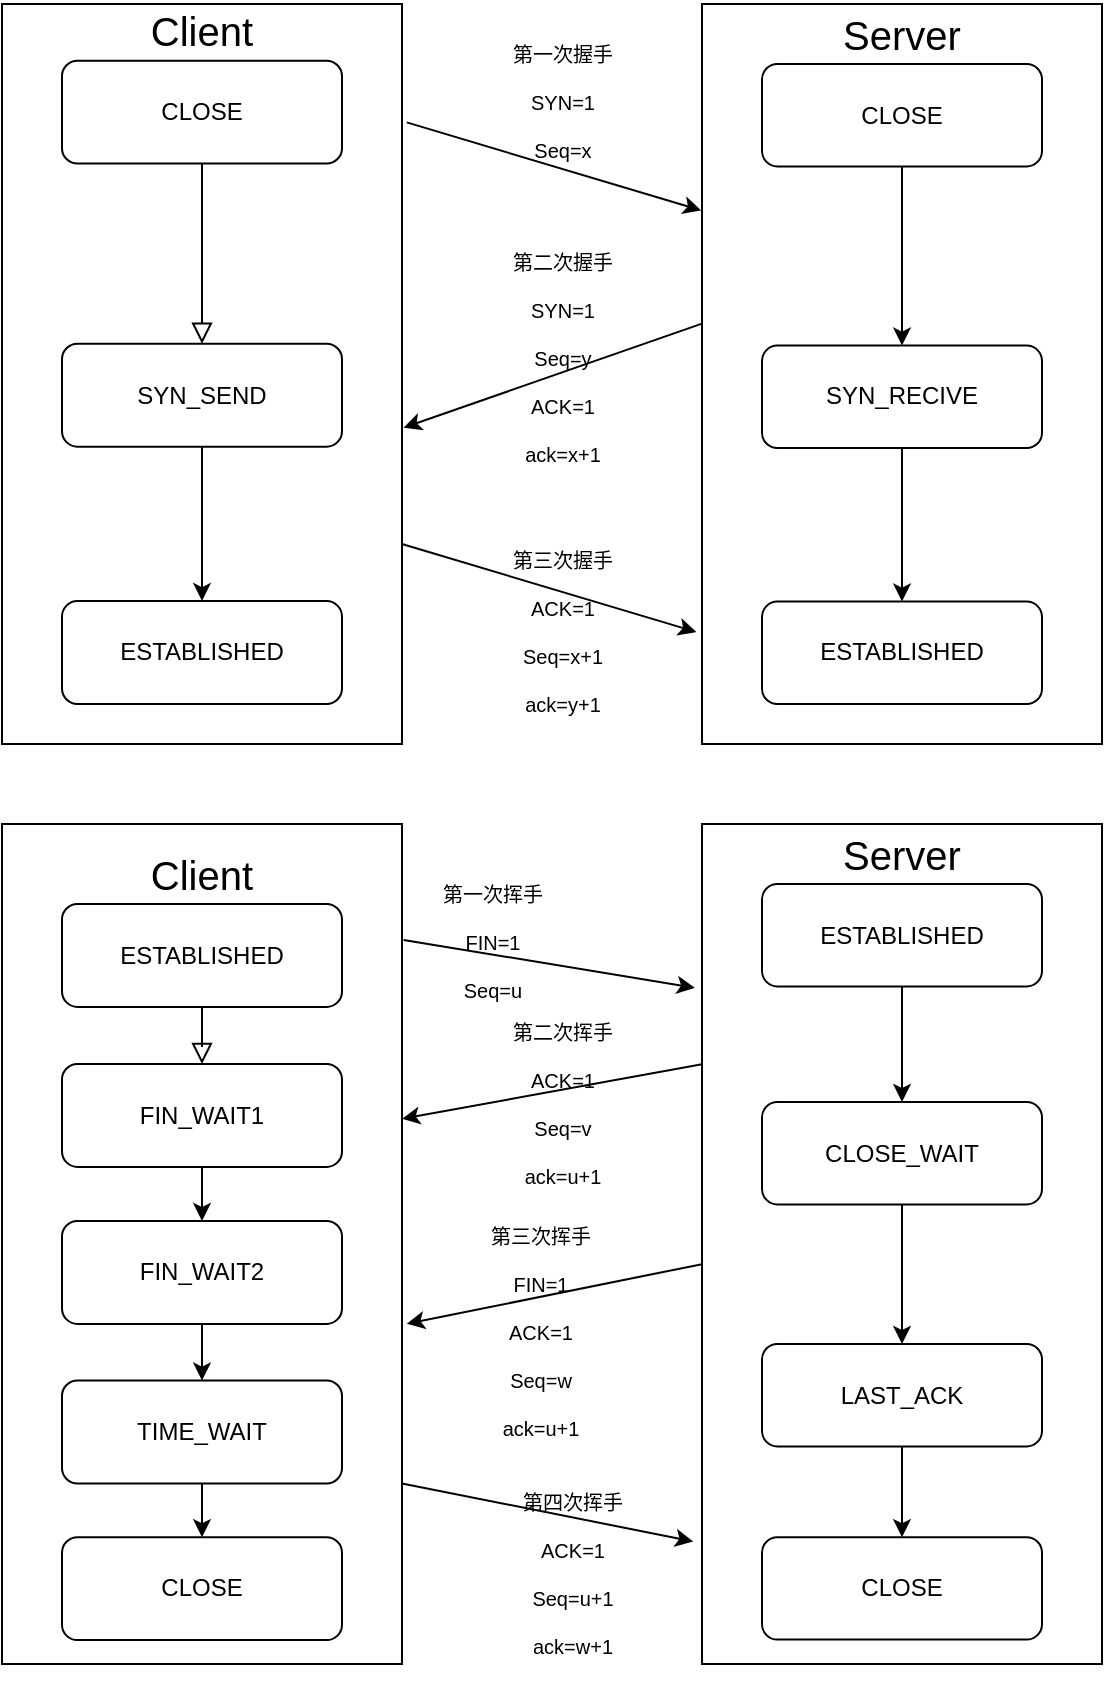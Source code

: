 <mxfile version="19.0.3" type="device"><diagram id="C5RBs43oDa-KdzZeNtuy" name="Page-1"><mxGraphModel dx="1038" dy="659" grid="1" gridSize="10" guides="1" tooltips="1" connect="1" arrows="1" fold="1" page="1" pageScale="1" pageWidth="827" pageHeight="1169" math="0" shadow="0"><root><mxCell id="WIyWlLk6GJQsqaUBKTNV-0"/><mxCell id="WIyWlLk6GJQsqaUBKTNV-1" parent="WIyWlLk6GJQsqaUBKTNV-0"/><mxCell id="kukUtO0Sk25M7Y2kTj-i-8" value="" style="group;fillColor=none;" vertex="1" connectable="0" parent="WIyWlLk6GJQsqaUBKTNV-1"><mxGeometry x="140" y="38.33" width="170" height="341.67" as="geometry"/></mxCell><mxCell id="WIyWlLk6GJQsqaUBKTNV-3" value="CLOSE" style="rounded=1;whiteSpace=wrap;html=1;fontSize=12;glass=0;strokeWidth=1;shadow=0;" parent="kukUtO0Sk25M7Y2kTj-i-8" vertex="1"><mxGeometry width="140" height="51.467" as="geometry"/></mxCell><mxCell id="WIyWlLk6GJQsqaUBKTNV-11" value="SYN_SEND" style="rounded=1;whiteSpace=wrap;html=1;fontSize=12;glass=0;strokeWidth=1;shadow=0;" parent="kukUtO0Sk25M7Y2kTj-i-8" vertex="1"><mxGeometry y="141.535" width="140" height="51.467" as="geometry"/></mxCell><mxCell id="WIyWlLk6GJQsqaUBKTNV-2" value="" style="rounded=0;html=1;jettySize=auto;orthogonalLoop=1;fontSize=11;endArrow=block;endFill=0;endSize=8;strokeWidth=1;shadow=0;labelBackgroundColor=none;edgeStyle=orthogonalEdgeStyle;entryX=0.5;entryY=0;entryDx=0;entryDy=0;" parent="kukUtO0Sk25M7Y2kTj-i-8" source="WIyWlLk6GJQsqaUBKTNV-3" target="WIyWlLk6GJQsqaUBKTNV-11" edge="1"><mxGeometry relative="1" as="geometry"><mxPoint x="70" y="128.668" as="targetPoint"/></mxGeometry></mxCell><mxCell id="kukUtO0Sk25M7Y2kTj-i-1" value="ESTABLISHED" style="rounded=1;whiteSpace=wrap;html=1;fontSize=12;glass=0;strokeWidth=1;shadow=0;" vertex="1" parent="kukUtO0Sk25M7Y2kTj-i-8"><mxGeometry y="270.203" width="140" height="51.467" as="geometry"/></mxCell><mxCell id="kukUtO0Sk25M7Y2kTj-i-2" style="edgeStyle=orthogonalEdgeStyle;rounded=0;orthogonalLoop=1;jettySize=auto;html=1;" edge="1" parent="kukUtO0Sk25M7Y2kTj-i-8" source="WIyWlLk6GJQsqaUBKTNV-11" target="kukUtO0Sk25M7Y2kTj-i-1"><mxGeometry relative="1" as="geometry"/></mxCell><mxCell id="kukUtO0Sk25M7Y2kTj-i-9" value="" style="rounded=0;whiteSpace=wrap;html=1;fillColor=none;" vertex="1" parent="kukUtO0Sk25M7Y2kTj-i-8"><mxGeometry x="-30" y="-28.33" width="200" height="370" as="geometry"/></mxCell><mxCell id="kukUtO0Sk25M7Y2kTj-i-12" value="&lt;font style=&quot;font-size: 20px;&quot;&gt;Client&lt;/font&gt;" style="text;html=1;strokeColor=none;fillColor=none;align=center;verticalAlign=middle;whiteSpace=wrap;rounded=0;" vertex="1" parent="kukUtO0Sk25M7Y2kTj-i-8"><mxGeometry x="40" y="-30" width="60" height="30" as="geometry"/></mxCell><mxCell id="kukUtO0Sk25M7Y2kTj-i-13" value="" style="group" vertex="1" connectable="0" parent="WIyWlLk6GJQsqaUBKTNV-1"><mxGeometry x="490" y="10" width="170" height="370" as="geometry"/></mxCell><mxCell id="kukUtO0Sk25M7Y2kTj-i-7" value="" style="group" vertex="1" connectable="0" parent="kukUtO0Sk25M7Y2kTj-i-13"><mxGeometry y="30" width="170" height="340" as="geometry"/></mxCell><mxCell id="WIyWlLk6GJQsqaUBKTNV-12" value="CLOSE" style="rounded=1;whiteSpace=wrap;html=1;fontSize=12;glass=0;strokeWidth=1;shadow=0;" parent="kukUtO0Sk25M7Y2kTj-i-7" vertex="1"><mxGeometry width="140" height="51.2" as="geometry"/></mxCell><mxCell id="kukUtO0Sk25M7Y2kTj-i-3" value="SYN_RECIVE" style="rounded=1;whiteSpace=wrap;html=1;fontSize=12;glass=0;strokeWidth=1;shadow=0;" vertex="1" parent="kukUtO0Sk25M7Y2kTj-i-7"><mxGeometry y="140.8" width="140" height="51.2" as="geometry"/></mxCell><mxCell id="kukUtO0Sk25M7Y2kTj-i-4" style="edgeStyle=orthogonalEdgeStyle;rounded=0;orthogonalLoop=1;jettySize=auto;html=1;entryX=0.5;entryY=0;entryDx=0;entryDy=0;" edge="1" parent="kukUtO0Sk25M7Y2kTj-i-7" source="WIyWlLk6GJQsqaUBKTNV-12" target="kukUtO0Sk25M7Y2kTj-i-3"><mxGeometry relative="1" as="geometry"/></mxCell><mxCell id="kukUtO0Sk25M7Y2kTj-i-6" value="ESTABLISHED" style="rounded=1;whiteSpace=wrap;html=1;fontSize=12;glass=0;strokeWidth=1;shadow=0;" vertex="1" parent="kukUtO0Sk25M7Y2kTj-i-7"><mxGeometry y="268.8" width="140" height="51.2" as="geometry"/></mxCell><mxCell id="kukUtO0Sk25M7Y2kTj-i-5" style="edgeStyle=orthogonalEdgeStyle;rounded=0;orthogonalLoop=1;jettySize=auto;html=1;entryX=0.5;entryY=0;entryDx=0;entryDy=0;" edge="1" parent="kukUtO0Sk25M7Y2kTj-i-7" source="kukUtO0Sk25M7Y2kTj-i-3" target="kukUtO0Sk25M7Y2kTj-i-6"><mxGeometry relative="1" as="geometry"><mxPoint x="70" y="281.6" as="targetPoint"/></mxGeometry></mxCell><mxCell id="kukUtO0Sk25M7Y2kTj-i-10" value="&lt;span style=&quot;color: rgba(0, 0, 0, 0); font-family: monospace; font-size: 0px; text-align: start;&quot;&gt;%3CmxGraphModel%3E%3Croot%3E%3CmxCell%20id%3D%220%22%2F%3E%3CmxCell%20id%3D%221%22%20parent%3D%220%22%2F%3E%3CmxCell%20id%3D%222%22%20value%3D%22%22%20style%3D%22group%22%20vertex%3D%221%22%20connectable%3D%220%22%20parent%3D%221%22%3E%3CmxGeometry%20x%3D%22490%22%20y%3D%2210%22%20width%3D%22170%22%20height%3D%22370%22%20as%3D%22geometry%22%2F%3E%3C%2FmxCell%3E%3CmxCell%20id%3D%223%22%20value%3D%22%22%20style%3D%22group%22%20vertex%3D%221%22%20connectable%3D%220%22%20parent%3D%222%22%3E%3CmxGeometry%20y%3D%2230%22%20width%3D%22170%22%20height%3D%22340%22%20as%3D%22geometry%22%2F%3E%3C%2FmxCell%3E%3CmxCell%20id%3D%224%22%20value%3D%22CLOSE%22%20style%3D%22rounded%3D1%3BwhiteSpace%3Dwrap%3Bhtml%3D1%3BfontSize%3D12%3Bglass%3D0%3BstrokeWidth%3D1%3Bshadow%3D0%3B%22%20vertex%3D%221%22%20parent%3D%223%22%3E%3CmxGeometry%20width%3D%22140%22%20height%3D%2251.2%22%20as%3D%22geometry%22%2F%3E%3C%2FmxCell%3E%3CmxCell%20id%3D%225%22%20value%3D%22SYN_RECIVE%22%20style%3D%22rounded%3D1%3BwhiteSpace%3Dwrap%3Bhtml%3D1%3BfontSize%3D12%3Bglass%3D0%3BstrokeWidth%3D1%3Bshadow%3D0%3B%22%20vertex%3D%221%22%20parent%3D%223%22%3E%3CmxGeometry%20y%3D%22140.8%22%20width%3D%22140%22%20height%3D%2251.2%22%20as%3D%22geometry%22%2F%3E%3C%2FmxCell%3E%3CmxCell%20id%3D%226%22%20style%3D%22edgeStyle%3DorthogonalEdgeStyle%3Brounded%3D0%3BorthogonalLoop%3D1%3BjettySize%3Dauto%3Bhtml%3D1%3BentryX%3D0.5%3BentryY%3D0%3BentryDx%3D0%3BentryDy%3D0%3B%22%20edge%3D%221%22%20parent%3D%223%22%20source%3D%224%22%20target%3D%225%22%3E%3CmxGeometry%20relative%3D%221%22%20as%3D%22geometry%22%2F%3E%3C%2FmxCell%3E%3CmxCell%20id%3D%227%22%20value%3D%22ESTABLISHED%22%20style%3D%22rounded%3D1%3BwhiteSpace%3Dwrap%3Bhtml%3D1%3BfontSize%3D12%3Bglass%3D0%3BstrokeWidth%3D1%3Bshadow%3D0%3B%22%20vertex%3D%221%22%20parent%3D%223%22%3E%3CmxGeometry%20y%3D%22268.8%22%20width%3D%22140%22%20height%3D%2251.2%22%20as%3D%22geometry%22%2F%3E%3C%2FmxCell%3E%3CmxCell%20id%3D%228%22%20style%3D%22edgeStyle%3DorthogonalEdgeStyle%3Brounded%3D0%3BorthogonalLoop%3D1%3BjettySize%3Dauto%3Bhtml%3D1%3BentryX%3D0.5%3BentryY%3D0%3BentryDx%3D0%3BentryDy%3D0%3B%22%20edge%3D%221%22%20parent%3D%223%22%20source%3D%225%22%20target%3D%227%22%3E%3CmxGeometry%20relative%3D%221%22%20as%3D%22geometry%22%3E%3CmxPoint%20x%3D%2270%22%20y%3D%22281.6%22%20as%3D%22targetPoint%22%2F%3E%3C%2FmxGeometry%3E%3C%2FmxCell%3E%3CmxCell%20id%3D%229%22%20value%3D%22%22%20style%3D%22rounded%3D0%3BwhiteSpace%3Dwrap%3Bhtml%3D1%3BfillColor%3Dnone%3B%22%20vertex%3D%221%22%20parent%3D%223%22%3E%3CmxGeometry%20x%3D%22-30%22%20y%3D%22-30%22%20width%3D%22200%22%20height%3D%22370%22%20as%3D%22geometry%22%2F%3E%3C%2FmxCell%3E%3CmxCell%20id%3D%2210%22%20value%3D%22%26lt%3Bfont%20style%3D%26quot%3Bfont-size%3A%2020px%3B%26quot%3B%26gt%3BServer%26lt%3B%2Ffont%26gt%3B%22%20style%3D%22text%3Bhtml%3D1%3BstrokeColor%3Dnone%3BfillColor%3Dnone%3Balign%3Dcenter%3BverticalAlign%3Dmiddle%3BwhiteSpace%3Dwrap%3Brounded%3D0%3B%22%20vertex%3D%221%22%20parent%3D%222%22%3E%3CmxGeometry%20x%3D%2240%22%20width%3D%2260%22%20height%3D%2230%22%20as%3D%22geometry%22%2F%3E%3C%2FmxCell%3E%3C%2Froot%3E%3C%2FmxGraphModel%3E&lt;/span&gt;&lt;span style=&quot;color: rgba(0, 0, 0, 0); font-family: monospace; font-size: 0px; text-align: start;&quot;&gt;%3CmxGraphModel%3E%3Croot%3E%3CmxCell%20id%3D%220%22%2F%3E%3CmxCell%20id%3D%221%22%20parent%3D%220%22%2F%3E%3CmxCell%20id%3D%222%22%20value%3D%22%22%20style%3D%22group%22%20vertex%3D%221%22%20connectable%3D%220%22%20parent%3D%221%22%3E%3CmxGeometry%20x%3D%22490%22%20y%3D%2210%22%20width%3D%22170%22%20height%3D%22370%22%20as%3D%22geometry%22%2F%3E%3C%2FmxCell%3E%3CmxCell%20id%3D%223%22%20value%3D%22%22%20style%3D%22group%22%20vertex%3D%221%22%20connectable%3D%220%22%20parent%3D%222%22%3E%3CmxGeometry%20y%3D%2230%22%20width%3D%22170%22%20height%3D%22340%22%20as%3D%22geometry%22%2F%3E%3C%2FmxCell%3E%3CmxCell%20id%3D%224%22%20value%3D%22CLOSE%22%20style%3D%22rounded%3D1%3BwhiteSpace%3Dwrap%3Bhtml%3D1%3BfontSize%3D12%3Bglass%3D0%3BstrokeWidth%3D1%3Bshadow%3D0%3B%22%20vertex%3D%221%22%20parent%3D%223%22%3E%3CmxGeometry%20width%3D%22140%22%20height%3D%2251.2%22%20as%3D%22geometry%22%2F%3E%3C%2FmxCell%3E%3CmxCell%20id%3D%225%22%20value%3D%22SYN_RECIVE%22%20style%3D%22rounded%3D1%3BwhiteSpace%3Dwrap%3Bhtml%3D1%3BfontSize%3D12%3Bglass%3D0%3BstrokeWidth%3D1%3Bshadow%3D0%3B%22%20vertex%3D%221%22%20parent%3D%223%22%3E%3CmxGeometry%20y%3D%22140.8%22%20width%3D%22140%22%20height%3D%2251.2%22%20as%3D%22geometry%22%2F%3E%3C%2FmxCell%3E%3CmxCell%20id%3D%226%22%20style%3D%22edgeStyle%3DorthogonalEdgeStyle%3Brounded%3D0%3BorthogonalLoop%3D1%3BjettySize%3Dauto%3Bhtml%3D1%3BentryX%3D0.5%3BentryY%3D0%3BentryDx%3D0%3BentryDy%3D0%3B%22%20edge%3D%221%22%20parent%3D%223%22%20source%3D%224%22%20target%3D%225%22%3E%3CmxGeometry%20relative%3D%221%22%20as%3D%22geometry%22%2F%3E%3C%2FmxCell%3E%3CmxCell%20id%3D%227%22%20value%3D%22ESTABLISHED%22%20style%3D%22rounded%3D1%3BwhiteSpace%3Dwrap%3Bhtml%3D1%3BfontSize%3D12%3Bglass%3D0%3BstrokeWidth%3D1%3Bshadow%3D0%3B%22%20vertex%3D%221%22%20parent%3D%223%22%3E%3CmxGeometry%20y%3D%22268.8%22%20width%3D%22140%22%20height%3D%2251.2%22%20as%3D%22geometry%22%2F%3E%3C%2FmxCell%3E%3CmxCell%20id%3D%228%22%20style%3D%22edgeStyle%3DorthogonalEdgeStyle%3Brounded%3D0%3BorthogonalLoop%3D1%3BjettySize%3Dauto%3Bhtml%3D1%3BentryX%3D0.5%3BentryY%3D0%3BentryDx%3D0%3BentryDy%3D0%3B%22%20edge%3D%221%22%20parent%3D%223%22%20source%3D%225%22%20target%3D%227%22%3E%3CmxGeometry%20relative%3D%221%22%20as%3D%22geometry%22%3E%3CmxPoint%20x%3D%2270%22%20y%3D%22281.6%22%20as%3D%22targetPoint%22%2F%3E%3C%2FmxGeometry%3E%3C%2FmxCell%3E%3CmxCell%20id%3D%229%22%20value%3D%22%22%20style%3D%22rounded%3D0%3BwhiteSpace%3Dwrap%3Bhtml%3D1%3BfillColor%3Dnone%3B%22%20vertex%3D%221%22%20parent%3D%223%22%3E%3CmxGeometry%20x%3D%22-30%22%20y%3D%22-30%22%20width%3D%22200%22%20height%3D%22370%22%20as%3D%22geometry%22%2F%3E%3C%2FmxCell%3E%3CmxCell%20id%3D%2210%22%20value%3D%22%26lt%3Bfont%20style%3D%26quot%3Bfont-size%3A%2020px%3B%26quot%3B%26gt%3BServer%26lt%3B%2Ffont%26gt%3B%22%20style%3D%22text%3Bhtml%3D1%3BstrokeColor%3Dnone%3BfillColor%3Dnone%3Balign%3Dcenter%3BverticalAlign%3Dmiddle%3BwhiteSpace%3Dwrap%3Brounded%3D0%3B%22%20vertex%3D%221%22%20parent%3D%222%22%3E%3CmxGeometry%20x%3D%2240%22%20width%3D%2260%22%20height%3D%2230%22%20as%3D%22geometry%22%2F%3E%3C%2FmxCell%3E%3C%2Froot%3E%3C%2FmxGraphModel%3E&lt;/span&gt;" style="rounded=0;whiteSpace=wrap;html=1;fillColor=none;" vertex="1" parent="kukUtO0Sk25M7Y2kTj-i-7"><mxGeometry x="-30" y="-30" width="200" height="370" as="geometry"/></mxCell><mxCell id="kukUtO0Sk25M7Y2kTj-i-11" value="&lt;font style=&quot;font-size: 20px;&quot;&gt;Server&lt;/font&gt;" style="text;html=1;strokeColor=none;fillColor=none;align=center;verticalAlign=middle;whiteSpace=wrap;rounded=0;" vertex="1" parent="kukUtO0Sk25M7Y2kTj-i-13"><mxGeometry x="40" width="60" height="30" as="geometry"/></mxCell><mxCell id="kukUtO0Sk25M7Y2kTj-i-14" value="" style="endArrow=classic;html=1;rounded=0;fontSize=20;exitX=1.012;exitY=0.16;exitDx=0;exitDy=0;exitPerimeter=0;entryX=-0.002;entryY=0.279;entryDx=0;entryDy=0;entryPerimeter=0;" edge="1" parent="WIyWlLk6GJQsqaUBKTNV-1" source="kukUtO0Sk25M7Y2kTj-i-9" target="kukUtO0Sk25M7Y2kTj-i-10"><mxGeometry width="50" height="50" relative="1" as="geometry"><mxPoint x="340" y="88.33" as="sourcePoint"/><mxPoint x="390" y="38.33" as="targetPoint"/></mxGeometry></mxCell><mxCell id="kukUtO0Sk25M7Y2kTj-i-15" value="" style="endArrow=classic;html=1;rounded=0;fontSize=20;exitX=0;exitY=0.432;exitDx=0;exitDy=0;exitPerimeter=0;entryX=1.004;entryY=0.605;entryDx=0;entryDy=0;entryPerimeter=0;" edge="1" parent="WIyWlLk6GJQsqaUBKTNV-1" source="kukUtO0Sk25M7Y2kTj-i-10"><mxGeometry width="50" height="50" relative="1" as="geometry"><mxPoint x="460.4" y="160.43" as="sourcePoint"/><mxPoint x="310.8" y="221.85" as="targetPoint"/></mxGeometry></mxCell><mxCell id="kukUtO0Sk25M7Y2kTj-i-16" value="" style="endArrow=classic;html=1;rounded=0;fontSize=20;exitX=1.012;exitY=0.16;exitDx=0;exitDy=0;exitPerimeter=0;entryX=-0.002;entryY=0.279;entryDx=0;entryDy=0;entryPerimeter=0;" edge="1" parent="WIyWlLk6GJQsqaUBKTNV-1"><mxGeometry width="50" height="50" relative="1" as="geometry"><mxPoint x="310.0" y="280.0" as="sourcePoint"/><mxPoint x="457.2" y="324.03" as="targetPoint"/></mxGeometry></mxCell><mxCell id="kukUtO0Sk25M7Y2kTj-i-17" value="&lt;font style=&quot;font-size: 10px;&quot;&gt;第一次握手&lt;br&gt;SYN=1&lt;br&gt;Seq=x&lt;br&gt;&lt;/font&gt;" style="text;html=1;align=center;verticalAlign=middle;resizable=0;points=[];autosize=1;strokeColor=none;fillColor=none;fontSize=20;" vertex="1" parent="WIyWlLk6GJQsqaUBKTNV-1"><mxGeometry x="355" y="10" width="70" height="90" as="geometry"/></mxCell><mxCell id="kukUtO0Sk25M7Y2kTj-i-18" value="&lt;font style=&quot;font-size: 10px;&quot;&gt;第二次握手&lt;br&gt;SYN=1&lt;br&gt;Seq=y&lt;br&gt;ACK=1&lt;br&gt;ack=x+1&lt;br&gt;&lt;br&gt;&lt;/font&gt;" style="text;html=1;align=center;verticalAlign=middle;resizable=0;points=[];autosize=1;strokeColor=none;fillColor=none;fontSize=20;" vertex="1" parent="WIyWlLk6GJQsqaUBKTNV-1"><mxGeometry x="355" y="110.0" width="70" height="170" as="geometry"/></mxCell><mxCell id="kukUtO0Sk25M7Y2kTj-i-19" value="&lt;font style=&quot;font-size: 10px;&quot;&gt;第三次握手&lt;br&gt;ACK=1&lt;br&gt;Seq=x+1&lt;br&gt;ack=y+1&lt;br&gt;&lt;/font&gt;" style="text;html=1;align=center;verticalAlign=middle;resizable=0;points=[];autosize=1;strokeColor=none;fillColor=none;fontSize=20;" vertex="1" parent="WIyWlLk6GJQsqaUBKTNV-1"><mxGeometry x="355" y="260" width="70" height="120" as="geometry"/></mxCell><mxCell id="kukUtO0Sk25M7Y2kTj-i-55" value="CLOSE" style="rounded=1;whiteSpace=wrap;html=1;fontSize=12;glass=0;strokeWidth=1;shadow=0;" vertex="1" parent="WIyWlLk6GJQsqaUBKTNV-1"><mxGeometry x="490" y="776.6" width="140" height="51.2" as="geometry"/></mxCell><mxCell id="kukUtO0Sk25M7Y2kTj-i-56" style="edgeStyle=orthogonalEdgeStyle;rounded=0;orthogonalLoop=1;jettySize=auto;html=1;entryX=0.5;entryY=0;entryDx=0;entryDy=0;fontSize=10;" edge="1" parent="WIyWlLk6GJQsqaUBKTNV-1" source="kukUtO0Sk25M7Y2kTj-i-35" target="kukUtO0Sk25M7Y2kTj-i-55"><mxGeometry relative="1" as="geometry"/></mxCell><mxCell id="kukUtO0Sk25M7Y2kTj-i-60" value="" style="edgeStyle=orthogonalEdgeStyle;rounded=0;orthogonalLoop=1;jettySize=auto;html=1;fontSize=10;" edge="1" parent="WIyWlLk6GJQsqaUBKTNV-1" source="kukUtO0Sk25M7Y2kTj-i-57" target="kukUtO0Sk25M7Y2kTj-i-59"><mxGeometry relative="1" as="geometry"/></mxCell><mxCell id="kukUtO0Sk25M7Y2kTj-i-57" value="TIME_WAIT" style="rounded=1;whiteSpace=wrap;html=1;fontSize=12;glass=0;strokeWidth=1;shadow=0;" vertex="1" parent="WIyWlLk6GJQsqaUBKTNV-1"><mxGeometry x="140" y="698.27" width="140" height="51.467" as="geometry"/></mxCell><mxCell id="kukUtO0Sk25M7Y2kTj-i-58" value="" style="edgeStyle=orthogonalEdgeStyle;rounded=0;orthogonalLoop=1;jettySize=auto;html=1;fontSize=10;" edge="1" parent="WIyWlLk6GJQsqaUBKTNV-1" source="kukUtO0Sk25M7Y2kTj-i-26" target="kukUtO0Sk25M7Y2kTj-i-57"><mxGeometry relative="1" as="geometry"/></mxCell><mxCell id="kukUtO0Sk25M7Y2kTj-i-59" value="CLOSE" style="rounded=1;whiteSpace=wrap;html=1;fontSize=12;glass=0;strokeWidth=1;shadow=0;" vertex="1" parent="WIyWlLk6GJQsqaUBKTNV-1"><mxGeometry x="140" y="776.597" width="140" height="51.467" as="geometry"/></mxCell><mxCell id="kukUtO0Sk25M7Y2kTj-i-23" value="ESTABLISHED" style="rounded=1;whiteSpace=wrap;html=1;fontSize=12;glass=0;strokeWidth=1;shadow=0;" vertex="1" parent="WIyWlLk6GJQsqaUBKTNV-1"><mxGeometry x="140" y="460" width="140" height="51.467" as="geometry"/></mxCell><mxCell id="kukUtO0Sk25M7Y2kTj-i-24" value="FIN_WAIT1" style="rounded=1;whiteSpace=wrap;html=1;fontSize=12;glass=0;strokeWidth=1;shadow=0;" vertex="1" parent="WIyWlLk6GJQsqaUBKTNV-1"><mxGeometry x="140" y="540.005" width="140" height="51.467" as="geometry"/></mxCell><mxCell id="kukUtO0Sk25M7Y2kTj-i-25" value="" style="rounded=0;html=1;jettySize=auto;orthogonalLoop=1;fontSize=11;endArrow=block;endFill=0;endSize=8;strokeWidth=1;shadow=0;labelBackgroundColor=none;edgeStyle=orthogonalEdgeStyle;entryX=0.5;entryY=0;entryDx=0;entryDy=0;" edge="1" parent="WIyWlLk6GJQsqaUBKTNV-1" source="kukUtO0Sk25M7Y2kTj-i-23" target="kukUtO0Sk25M7Y2kTj-i-24"><mxGeometry relative="1" as="geometry"><mxPoint x="210" y="588.668" as="targetPoint"/></mxGeometry></mxCell><mxCell id="kukUtO0Sk25M7Y2kTj-i-26" value="FIN_WAIT2" style="rounded=1;whiteSpace=wrap;html=1;fontSize=12;glass=0;strokeWidth=1;shadow=0;" vertex="1" parent="WIyWlLk6GJQsqaUBKTNV-1"><mxGeometry x="140" y="618.473" width="140" height="51.467" as="geometry"/></mxCell><mxCell id="kukUtO0Sk25M7Y2kTj-i-27" style="edgeStyle=orthogonalEdgeStyle;rounded=0;orthogonalLoop=1;jettySize=auto;html=1;" edge="1" parent="WIyWlLk6GJQsqaUBKTNV-1" source="kukUtO0Sk25M7Y2kTj-i-24" target="kukUtO0Sk25M7Y2kTj-i-26"><mxGeometry relative="1" as="geometry"/></mxCell><mxCell id="kukUtO0Sk25M7Y2kTj-i-29" value="&lt;font style=&quot;font-size: 20px;&quot;&gt;Client&lt;/font&gt;" style="text;html=1;strokeColor=none;fillColor=none;align=center;verticalAlign=middle;whiteSpace=wrap;rounded=0;" vertex="1" parent="WIyWlLk6GJQsqaUBKTNV-1"><mxGeometry x="180" y="430" width="60" height="30" as="geometry"/></mxCell><mxCell id="kukUtO0Sk25M7Y2kTj-i-38" value="&lt;font style=&quot;font-size: 20px;&quot;&gt;Server&lt;/font&gt;" style="text;html=1;strokeColor=none;fillColor=none;align=center;verticalAlign=middle;whiteSpace=wrap;rounded=0;" vertex="1" parent="WIyWlLk6GJQsqaUBKTNV-1"><mxGeometry x="530" y="420" width="60" height="30" as="geometry"/></mxCell><mxCell id="kukUtO0Sk25M7Y2kTj-i-32" value="ESTABLISHED" style="rounded=1;whiteSpace=wrap;html=1;fontSize=12;glass=0;strokeWidth=1;shadow=0;" vertex="1" parent="WIyWlLk6GJQsqaUBKTNV-1"><mxGeometry x="490" y="450" width="140" height="51.2" as="geometry"/></mxCell><mxCell id="kukUtO0Sk25M7Y2kTj-i-33" value="CLOSE_WAIT" style="rounded=1;whiteSpace=wrap;html=1;fontSize=12;glass=0;strokeWidth=1;shadow=0;" vertex="1" parent="WIyWlLk6GJQsqaUBKTNV-1"><mxGeometry x="490" y="559" width="140" height="51.2" as="geometry"/></mxCell><mxCell id="kukUtO0Sk25M7Y2kTj-i-34" style="edgeStyle=orthogonalEdgeStyle;rounded=0;orthogonalLoop=1;jettySize=auto;html=1;entryX=0.5;entryY=0;entryDx=0;entryDy=0;" edge="1" parent="WIyWlLk6GJQsqaUBKTNV-1" source="kukUtO0Sk25M7Y2kTj-i-32" target="kukUtO0Sk25M7Y2kTj-i-33"><mxGeometry relative="1" as="geometry"/></mxCell><mxCell id="kukUtO0Sk25M7Y2kTj-i-35" value="LAST_ACK" style="rounded=1;whiteSpace=wrap;html=1;fontSize=12;glass=0;strokeWidth=1;shadow=0;" vertex="1" parent="WIyWlLk6GJQsqaUBKTNV-1"><mxGeometry x="490" y="680" width="140" height="51.2" as="geometry"/></mxCell><mxCell id="kukUtO0Sk25M7Y2kTj-i-36" style="edgeStyle=orthogonalEdgeStyle;rounded=0;orthogonalLoop=1;jettySize=auto;html=1;entryX=0.5;entryY=0;entryDx=0;entryDy=0;" edge="1" parent="WIyWlLk6GJQsqaUBKTNV-1" source="kukUtO0Sk25M7Y2kTj-i-33" target="kukUtO0Sk25M7Y2kTj-i-35"><mxGeometry relative="1" as="geometry"><mxPoint x="560" y="731.6" as="targetPoint"/></mxGeometry></mxCell><mxCell id="kukUtO0Sk25M7Y2kTj-i-70" value="&lt;span style=&quot;color: rgba(0, 0, 0, 0); font-family: monospace; font-size: 0px; text-align: start;&quot;&gt;%3CmxGraphModel%3E%3Croot%3E%3CmxCell%20id%3D%220%22%2F%3E%3CmxCell%20id%3D%221%22%20parent%3D%220%22%2F%3E%3CmxCell%20id%3D%222%22%20value%3D%22%22%20style%3D%22group%22%20vertex%3D%221%22%20connectable%3D%220%22%20parent%3D%221%22%3E%3CmxGeometry%20x%3D%22490%22%20y%3D%2210%22%20width%3D%22170%22%20height%3D%22370%22%20as%3D%22geometry%22%2F%3E%3C%2FmxCell%3E%3CmxCell%20id%3D%223%22%20value%3D%22%22%20style%3D%22group%22%20vertex%3D%221%22%20connectable%3D%220%22%20parent%3D%222%22%3E%3CmxGeometry%20y%3D%2230%22%20width%3D%22170%22%20height%3D%22340%22%20as%3D%22geometry%22%2F%3E%3C%2FmxCell%3E%3CmxCell%20id%3D%224%22%20value%3D%22CLOSE%22%20style%3D%22rounded%3D1%3BwhiteSpace%3Dwrap%3Bhtml%3D1%3BfontSize%3D12%3Bglass%3D0%3BstrokeWidth%3D1%3Bshadow%3D0%3B%22%20vertex%3D%221%22%20parent%3D%223%22%3E%3CmxGeometry%20width%3D%22140%22%20height%3D%2251.2%22%20as%3D%22geometry%22%2F%3E%3C%2FmxCell%3E%3CmxCell%20id%3D%225%22%20value%3D%22SYN_RECIVE%22%20style%3D%22rounded%3D1%3BwhiteSpace%3Dwrap%3Bhtml%3D1%3BfontSize%3D12%3Bglass%3D0%3BstrokeWidth%3D1%3Bshadow%3D0%3B%22%20vertex%3D%221%22%20parent%3D%223%22%3E%3CmxGeometry%20y%3D%22140.8%22%20width%3D%22140%22%20height%3D%2251.2%22%20as%3D%22geometry%22%2F%3E%3C%2FmxCell%3E%3CmxCell%20id%3D%226%22%20style%3D%22edgeStyle%3DorthogonalEdgeStyle%3Brounded%3D0%3BorthogonalLoop%3D1%3BjettySize%3Dauto%3Bhtml%3D1%3BentryX%3D0.5%3BentryY%3D0%3BentryDx%3D0%3BentryDy%3D0%3B%22%20edge%3D%221%22%20parent%3D%223%22%20source%3D%224%22%20target%3D%225%22%3E%3CmxGeometry%20relative%3D%221%22%20as%3D%22geometry%22%2F%3E%3C%2FmxCell%3E%3CmxCell%20id%3D%227%22%20value%3D%22ESTABLISHED%22%20style%3D%22rounded%3D1%3BwhiteSpace%3Dwrap%3Bhtml%3D1%3BfontSize%3D12%3Bglass%3D0%3BstrokeWidth%3D1%3Bshadow%3D0%3B%22%20vertex%3D%221%22%20parent%3D%223%22%3E%3CmxGeometry%20y%3D%22268.8%22%20width%3D%22140%22%20height%3D%2251.2%22%20as%3D%22geometry%22%2F%3E%3C%2FmxCell%3E%3CmxCell%20id%3D%228%22%20style%3D%22edgeStyle%3DorthogonalEdgeStyle%3Brounded%3D0%3BorthogonalLoop%3D1%3BjettySize%3Dauto%3Bhtml%3D1%3BentryX%3D0.5%3BentryY%3D0%3BentryDx%3D0%3BentryDy%3D0%3B%22%20edge%3D%221%22%20parent%3D%223%22%20source%3D%225%22%20target%3D%227%22%3E%3CmxGeometry%20relative%3D%221%22%20as%3D%22geometry%22%3E%3CmxPoint%20x%3D%2270%22%20y%3D%22281.6%22%20as%3D%22targetPoint%22%2F%3E%3C%2FmxGeometry%3E%3C%2FmxCell%3E%3CmxCell%20id%3D%229%22%20value%3D%22%22%20style%3D%22rounded%3D0%3BwhiteSpace%3Dwrap%3Bhtml%3D1%3BfillColor%3Dnone%3B%22%20vertex%3D%221%22%20parent%3D%223%22%3E%3CmxGeometry%20x%3D%22-30%22%20y%3D%22-30%22%20width%3D%22200%22%20height%3D%22370%22%20as%3D%22geometry%22%2F%3E%3C%2FmxCell%3E%3CmxCell%20id%3D%2210%22%20value%3D%22%26lt%3Bfont%20style%3D%26quot%3Bfont-size%3A%2020px%3B%26quot%3B%26gt%3BServer%26lt%3B%2Ffont%26gt%3B%22%20style%3D%22text%3Bhtml%3D1%3BstrokeColor%3Dnone%3BfillColor%3Dnone%3Balign%3Dcenter%3BverticalAlign%3Dmiddle%3BwhiteSpace%3Dwrap%3Brounded%3D0%3B%22%20vertex%3D%221%22%20parent%3D%222%22%3E%3CmxGeometry%20x%3D%2240%22%20width%3D%2260%22%20height%3D%2230%22%20as%3D%22geometry%22%2F%3E%3C%2FmxCell%3E%3C%2Froot%3E%3C%2FmxGraphModel%3E&lt;/span&gt;&lt;span style=&quot;color: rgba(0, 0, 0, 0); font-family: monospace; font-size: 0px; text-align: start;&quot;&gt;%3CmxGraphModel%3E%3Croot%3E%3CmxCell%20id%3D%220%22%2F%3E%3CmxCell%20id%3D%221%22%20parent%3D%220%22%2F%3E%3CmxCell%20id%3D%222%22%20value%3D%22%22%20style%3D%22group%22%20vertex%3D%221%22%20connectable%3D%220%22%20parent%3D%221%22%3E%3CmxGeometry%20x%3D%22490%22%20y%3D%2210%22%20width%3D%22170%22%20height%3D%22370%22%20as%3D%22geometry%22%2F%3E%3C%2FmxCell%3E%3CmxCell%20id%3D%223%22%20value%3D%22%22%20style%3D%22group%22%20vertex%3D%221%22%20connectable%3D%220%22%20parent%3D%222%22%3E%3CmxGeometry%20y%3D%2230%22%20width%3D%22170%22%20height%3D%22340%22%20as%3D%22geometry%22%2F%3E%3C%2FmxCell%3E%3CmxCell%20id%3D%224%22%20value%3D%22CLOSE%22%20style%3D%22rounded%3D1%3BwhiteSpace%3Dwrap%3Bhtml%3D1%3BfontSize%3D12%3Bglass%3D0%3BstrokeWidth%3D1%3Bshadow%3D0%3B%22%20vertex%3D%221%22%20parent%3D%223%22%3E%3CmxGeometry%20width%3D%22140%22%20height%3D%2251.2%22%20as%3D%22geometry%22%2F%3E%3C%2FmxCell%3E%3CmxCell%20id%3D%225%22%20value%3D%22SYN_RECIVE%22%20style%3D%22rounded%3D1%3BwhiteSpace%3Dwrap%3Bhtml%3D1%3BfontSize%3D12%3Bglass%3D0%3BstrokeWidth%3D1%3Bshadow%3D0%3B%22%20vertex%3D%221%22%20parent%3D%223%22%3E%3CmxGeometry%20y%3D%22140.8%22%20width%3D%22140%22%20height%3D%2251.2%22%20as%3D%22geometry%22%2F%3E%3C%2FmxCell%3E%3CmxCell%20id%3D%226%22%20style%3D%22edgeStyle%3DorthogonalEdgeStyle%3Brounded%3D0%3BorthogonalLoop%3D1%3BjettySize%3Dauto%3Bhtml%3D1%3BentryX%3D0.5%3BentryY%3D0%3BentryDx%3D0%3BentryDy%3D0%3B%22%20edge%3D%221%22%20parent%3D%223%22%20source%3D%224%22%20target%3D%225%22%3E%3CmxGeometry%20relative%3D%221%22%20as%3D%22geometry%22%2F%3E%3C%2FmxCell%3E%3CmxCell%20id%3D%227%22%20value%3D%22ESTABLISHED%22%20style%3D%22rounded%3D1%3BwhiteSpace%3Dwrap%3Bhtml%3D1%3BfontSize%3D12%3Bglass%3D0%3BstrokeWidth%3D1%3Bshadow%3D0%3B%22%20vertex%3D%221%22%20parent%3D%223%22%3E%3CmxGeometry%20y%3D%22268.8%22%20width%3D%22140%22%20height%3D%2251.2%22%20as%3D%22geometry%22%2F%3E%3C%2FmxCell%3E%3CmxCell%20id%3D%228%22%20style%3D%22edgeStyle%3DorthogonalEdgeStyle%3Brounded%3D0%3BorthogonalLoop%3D1%3BjettySize%3Dauto%3Bhtml%3D1%3BentryX%3D0.5%3BentryY%3D0%3BentryDx%3D0%3BentryDy%3D0%3B%22%20edge%3D%221%22%20parent%3D%223%22%20source%3D%225%22%20target%3D%227%22%3E%3CmxGeometry%20relative%3D%221%22%20as%3D%22geometry%22%3E%3CmxPoint%20x%3D%2270%22%20y%3D%22281.6%22%20as%3D%22targetPoint%22%2F%3E%3C%2FmxGeometry%3E%3C%2FmxCell%3E%3CmxCell%20id%3D%229%22%20value%3D%22%22%20style%3D%22rounded%3D0%3BwhiteSpace%3Dwrap%3Bhtml%3D1%3BfillColor%3Dnone%3B%22%20vertex%3D%221%22%20parent%3D%223%22%3E%3CmxGeometry%20x%3D%22-30%22%20y%3D%22-30%22%20width%3D%22200%22%20height%3D%22370%22%20as%3D%22geometry%22%2F%3E%3C%2FmxCell%3E%3CmxCell%20id%3D%2210%22%20value%3D%22%26lt%3Bfont%20style%3D%26quot%3Bfont-size%3A%2020px%3B%26quot%3B%26gt%3BServer%26lt%3B%2Ffont%26gt%3B%22%20style%3D%22text%3Bhtml%3D1%3BstrokeColor%3Dnone%3BfillColor%3Dnone%3Balign%3Dcenter%3BverticalAlign%3Dmiddle%3BwhiteSpace%3Dwrap%3Brounded%3D0%3B%22%20vertex%3D%221%22%20parent%3D%222%22%3E%3CmxGeometry%20x%3D%2240%22%20width%3D%2260%22%20height%3D%2230%22%20as%3D%22geometry%22%2F%3E%3C%2FmxCell%3E%3C%2Froot%3E%3C%2FmxGraphModel%3E&lt;/span&gt;" style="rounded=0;whiteSpace=wrap;html=1;fillColor=none;" vertex="1" parent="WIyWlLk6GJQsqaUBKTNV-1"><mxGeometry x="460" y="420" width="200" height="420" as="geometry"/></mxCell><mxCell id="kukUtO0Sk25M7Y2kTj-i-71" value="&lt;span style=&quot;color: rgba(0, 0, 0, 0); font-family: monospace; font-size: 0px; text-align: start;&quot;&gt;%3CmxGraphModel%3E%3Croot%3E%3CmxCell%20id%3D%220%22%2F%3E%3CmxCell%20id%3D%221%22%20parent%3D%220%22%2F%3E%3CmxCell%20id%3D%222%22%20value%3D%22%22%20style%3D%22group%22%20vertex%3D%221%22%20connectable%3D%220%22%20parent%3D%221%22%3E%3CmxGeometry%20x%3D%22490%22%20y%3D%2210%22%20width%3D%22170%22%20height%3D%22370%22%20as%3D%22geometry%22%2F%3E%3C%2FmxCell%3E%3CmxCell%20id%3D%223%22%20value%3D%22%22%20style%3D%22group%22%20vertex%3D%221%22%20connectable%3D%220%22%20parent%3D%222%22%3E%3CmxGeometry%20y%3D%2230%22%20width%3D%22170%22%20height%3D%22340%22%20as%3D%22geometry%22%2F%3E%3C%2FmxCell%3E%3CmxCell%20id%3D%224%22%20value%3D%22CLOSE%22%20style%3D%22rounded%3D1%3BwhiteSpace%3Dwrap%3Bhtml%3D1%3BfontSize%3D12%3Bglass%3D0%3BstrokeWidth%3D1%3Bshadow%3D0%3B%22%20vertex%3D%221%22%20parent%3D%223%22%3E%3CmxGeometry%20width%3D%22140%22%20height%3D%2251.2%22%20as%3D%22geometry%22%2F%3E%3C%2FmxCell%3E%3CmxCell%20id%3D%225%22%20value%3D%22SYN_RECIVE%22%20style%3D%22rounded%3D1%3BwhiteSpace%3Dwrap%3Bhtml%3D1%3BfontSize%3D12%3Bglass%3D0%3BstrokeWidth%3D1%3Bshadow%3D0%3B%22%20vertex%3D%221%22%20parent%3D%223%22%3E%3CmxGeometry%20y%3D%22140.8%22%20width%3D%22140%22%20height%3D%2251.2%22%20as%3D%22geometry%22%2F%3E%3C%2FmxCell%3E%3CmxCell%20id%3D%226%22%20style%3D%22edgeStyle%3DorthogonalEdgeStyle%3Brounded%3D0%3BorthogonalLoop%3D1%3BjettySize%3Dauto%3Bhtml%3D1%3BentryX%3D0.5%3BentryY%3D0%3BentryDx%3D0%3BentryDy%3D0%3B%22%20edge%3D%221%22%20parent%3D%223%22%20source%3D%224%22%20target%3D%225%22%3E%3CmxGeometry%20relative%3D%221%22%20as%3D%22geometry%22%2F%3E%3C%2FmxCell%3E%3CmxCell%20id%3D%227%22%20value%3D%22ESTABLISHED%22%20style%3D%22rounded%3D1%3BwhiteSpace%3Dwrap%3Bhtml%3D1%3BfontSize%3D12%3Bglass%3D0%3BstrokeWidth%3D1%3Bshadow%3D0%3B%22%20vertex%3D%221%22%20parent%3D%223%22%3E%3CmxGeometry%20y%3D%22268.8%22%20width%3D%22140%22%20height%3D%2251.2%22%20as%3D%22geometry%22%2F%3E%3C%2FmxCell%3E%3CmxCell%20id%3D%228%22%20style%3D%22edgeStyle%3DorthogonalEdgeStyle%3Brounded%3D0%3BorthogonalLoop%3D1%3BjettySize%3Dauto%3Bhtml%3D1%3BentryX%3D0.5%3BentryY%3D0%3BentryDx%3D0%3BentryDy%3D0%3B%22%20edge%3D%221%22%20parent%3D%223%22%20source%3D%225%22%20target%3D%227%22%3E%3CmxGeometry%20relative%3D%221%22%20as%3D%22geometry%22%3E%3CmxPoint%20x%3D%2270%22%20y%3D%22281.6%22%20as%3D%22targetPoint%22%2F%3E%3C%2FmxGeometry%3E%3C%2FmxCell%3E%3CmxCell%20id%3D%229%22%20value%3D%22%22%20style%3D%22rounded%3D0%3BwhiteSpace%3Dwrap%3Bhtml%3D1%3BfillColor%3Dnone%3B%22%20vertex%3D%221%22%20parent%3D%223%22%3E%3CmxGeometry%20x%3D%22-30%22%20y%3D%22-30%22%20width%3D%22200%22%20height%3D%22370%22%20as%3D%22geometry%22%2F%3E%3C%2FmxCell%3E%3CmxCell%20id%3D%2210%22%20value%3D%22%26lt%3Bfont%20style%3D%26quot%3Bfont-size%3A%2020px%3B%26quot%3B%26gt%3BServer%26lt%3B%2Ffont%26gt%3B%22%20style%3D%22text%3Bhtml%3D1%3BstrokeColor%3Dnone%3BfillColor%3Dnone%3Balign%3Dcenter%3BverticalAlign%3Dmiddle%3BwhiteSpace%3Dwrap%3Brounded%3D0%3B%22%20vertex%3D%221%22%20parent%3D%222%22%3E%3CmxGeometry%20x%3D%2240%22%20width%3D%2260%22%20height%3D%2230%22%20as%3D%22geometry%22%2F%3E%3C%2FmxCell%3E%3C%2Froot%3E%3C%2FmxGraphModel%3E&lt;/span&gt;&lt;span style=&quot;color: rgba(0, 0, 0, 0); font-family: monospace; font-size: 0px; text-align: start;&quot;&gt;%3CmxGraphModel%3E%3Croot%3E%3CmxCell%20id%3D%220%22%2F%3E%3CmxCell%20id%3D%221%22%20parent%3D%220%22%2F%3E%3CmxCell%20id%3D%222%22%20value%3D%22%22%20style%3D%22group%22%20vertex%3D%221%22%20connectable%3D%220%22%20parent%3D%221%22%3E%3CmxGeometry%20x%3D%22490%22%20y%3D%2210%22%20width%3D%22170%22%20height%3D%22370%22%20as%3D%22geometry%22%2F%3E%3C%2FmxCell%3E%3CmxCell%20id%3D%223%22%20value%3D%22%22%20style%3D%22group%22%20vertex%3D%221%22%20connectable%3D%220%22%20parent%3D%222%22%3E%3CmxGeometry%20y%3D%2230%22%20width%3D%22170%22%20height%3D%22340%22%20as%3D%22geometry%22%2F%3E%3C%2FmxCell%3E%3CmxCell%20id%3D%224%22%20value%3D%22CLOSE%22%20style%3D%22rounded%3D1%3BwhiteSpace%3Dwrap%3Bhtml%3D1%3BfontSize%3D12%3Bglass%3D0%3BstrokeWidth%3D1%3Bshadow%3D0%3B%22%20vertex%3D%221%22%20parent%3D%223%22%3E%3CmxGeometry%20width%3D%22140%22%20height%3D%2251.2%22%20as%3D%22geometry%22%2F%3E%3C%2FmxCell%3E%3CmxCell%20id%3D%225%22%20value%3D%22SYN_RECIVE%22%20style%3D%22rounded%3D1%3BwhiteSpace%3Dwrap%3Bhtml%3D1%3BfontSize%3D12%3Bglass%3D0%3BstrokeWidth%3D1%3Bshadow%3D0%3B%22%20vertex%3D%221%22%20parent%3D%223%22%3E%3CmxGeometry%20y%3D%22140.8%22%20width%3D%22140%22%20height%3D%2251.2%22%20as%3D%22geometry%22%2F%3E%3C%2FmxCell%3E%3CmxCell%20id%3D%226%22%20style%3D%22edgeStyle%3DorthogonalEdgeStyle%3Brounded%3D0%3BorthogonalLoop%3D1%3BjettySize%3Dauto%3Bhtml%3D1%3BentryX%3D0.5%3BentryY%3D0%3BentryDx%3D0%3BentryDy%3D0%3B%22%20edge%3D%221%22%20parent%3D%223%22%20source%3D%224%22%20target%3D%225%22%3E%3CmxGeometry%20relative%3D%221%22%20as%3D%22geometry%22%2F%3E%3C%2FmxCell%3E%3CmxCell%20id%3D%227%22%20value%3D%22ESTABLISHED%22%20style%3D%22rounded%3D1%3BwhiteSpace%3Dwrap%3Bhtml%3D1%3BfontSize%3D12%3Bglass%3D0%3BstrokeWidth%3D1%3Bshadow%3D0%3B%22%20vertex%3D%221%22%20parent%3D%223%22%3E%3CmxGeometry%20y%3D%22268.8%22%20width%3D%22140%22%20height%3D%2251.2%22%20as%3D%22geometry%22%2F%3E%3C%2FmxCell%3E%3CmxCell%20id%3D%228%22%20style%3D%22edgeStyle%3DorthogonalEdgeStyle%3Brounded%3D0%3BorthogonalLoop%3D1%3BjettySize%3Dauto%3Bhtml%3D1%3BentryX%3D0.5%3BentryY%3D0%3BentryDx%3D0%3BentryDy%3D0%3B%22%20edge%3D%221%22%20parent%3D%223%22%20source%3D%225%22%20target%3D%227%22%3E%3CmxGeometry%20relative%3D%221%22%20as%3D%22geometry%22%3E%3CmxPoint%20x%3D%2270%22%20y%3D%22281.6%22%20as%3D%22targetPoint%22%2F%3E%3C%2FmxGeometry%3E%3C%2FmxCell%3E%3CmxCell%20id%3D%229%22%20value%3D%22%22%20style%3D%22rounded%3D0%3BwhiteSpace%3Dwrap%3Bhtml%3D1%3BfillColor%3Dnone%3B%22%20vertex%3D%221%22%20parent%3D%223%22%3E%3CmxGeometry%20x%3D%22-30%22%20y%3D%22-30%22%20width%3D%22200%22%20height%3D%22370%22%20as%3D%22geometry%22%2F%3E%3C%2FmxCell%3E%3CmxCell%20id%3D%2210%22%20value%3D%22%26lt%3Bfont%20style%3D%26quot%3Bfont-size%3A%2020px%3B%26quot%3B%26gt%3BServer%26lt%3B%2Ffont%26gt%3B%22%20style%3D%22text%3Bhtml%3D1%3BstrokeColor%3Dnone%3BfillColor%3Dnone%3Balign%3Dcenter%3BverticalAlign%3Dmiddle%3BwhiteSpace%3Dwrap%3Brounded%3D0%3B%22%20vertex%3D%221%22%20parent%3D%222%22%3E%3CmxGeometry%20x%3D%2240%22%20width%3D%2260%22%20height%3D%2230%22%20as%3D%22geometry%22%2F%3E%3C%2FmxCell%3E%3C%2Froot%3E%3C%2FmxGraphModel%3E&lt;/span&gt;" style="rounded=0;whiteSpace=wrap;html=1;fillColor=none;" vertex="1" parent="WIyWlLk6GJQsqaUBKTNV-1"><mxGeometry x="110" y="420" width="200" height="420" as="geometry"/></mxCell><mxCell id="kukUtO0Sk25M7Y2kTj-i-72" value="" style="endArrow=classic;html=1;rounded=0;fontSize=10;exitX=1.004;exitY=0.138;exitDx=0;exitDy=0;exitPerimeter=0;entryX=-0.018;entryY=0.195;entryDx=0;entryDy=0;entryPerimeter=0;" edge="1" parent="WIyWlLk6GJQsqaUBKTNV-1" source="kukUtO0Sk25M7Y2kTj-i-71" target="kukUtO0Sk25M7Y2kTj-i-70"><mxGeometry width="50" height="50" relative="1" as="geometry"><mxPoint x="350" y="500" as="sourcePoint"/><mxPoint x="400" y="450" as="targetPoint"/></mxGeometry></mxCell><mxCell id="kukUtO0Sk25M7Y2kTj-i-73" value="" style="endArrow=classic;html=1;rounded=0;fontSize=10;exitX=1.004;exitY=0.081;exitDx=0;exitDy=0;exitPerimeter=0;entryX=-0.018;entryY=0.15;entryDx=0;entryDy=0;entryPerimeter=0;" edge="1" parent="WIyWlLk6GJQsqaUBKTNV-1"><mxGeometry width="50" height="50" relative="1" as="geometry"><mxPoint x="310.0" y="749.74" as="sourcePoint"/><mxPoint x="455.6" y="778.72" as="targetPoint"/></mxGeometry></mxCell><mxCell id="kukUtO0Sk25M7Y2kTj-i-74" value="" style="endArrow=classic;html=1;rounded=0;fontSize=10;entryX=1;entryY=0.351;entryDx=0;entryDy=0;entryPerimeter=0;exitX=0;exitY=0.286;exitDx=0;exitDy=0;exitPerimeter=0;" edge="1" parent="WIyWlLk6GJQsqaUBKTNV-1" source="kukUtO0Sk25M7Y2kTj-i-70" target="kukUtO0Sk25M7Y2kTj-i-71"><mxGeometry width="50" height="50" relative="1" as="geometry"><mxPoint x="450" y="520" as="sourcePoint"/><mxPoint x="455.6" y="548.98" as="targetPoint"/></mxGeometry></mxCell><mxCell id="kukUtO0Sk25M7Y2kTj-i-75" value="" style="endArrow=classic;html=1;rounded=0;fontSize=10;entryX=1.012;entryY=0.595;entryDx=0;entryDy=0;entryPerimeter=0;exitX=0;exitY=0.524;exitDx=0;exitDy=0;exitPerimeter=0;" edge="1" parent="WIyWlLk6GJQsqaUBKTNV-1" source="kukUtO0Sk25M7Y2kTj-i-70" target="kukUtO0Sk25M7Y2kTj-i-71"><mxGeometry width="50" height="50" relative="1" as="geometry"><mxPoint x="463.8" y="610.2" as="sourcePoint"/><mxPoint x="316.2" y="632.88" as="targetPoint"/></mxGeometry></mxCell><mxCell id="kukUtO0Sk25M7Y2kTj-i-77" value="&lt;font style=&quot;font-size: 10px;&quot;&gt;第一次挥手&lt;br&gt;FIN=1&lt;br&gt;Seq=u&lt;br&gt;&lt;/font&gt;" style="text;html=1;align=center;verticalAlign=middle;resizable=0;points=[];autosize=1;strokeColor=none;fillColor=none;fontSize=20;" vertex="1" parent="WIyWlLk6GJQsqaUBKTNV-1"><mxGeometry x="320" y="430" width="70" height="90" as="geometry"/></mxCell><mxCell id="kukUtO0Sk25M7Y2kTj-i-78" value="&lt;font style=&quot;font-size: 10px;&quot;&gt;第二次挥手&lt;br&gt;ACK=1&lt;br&gt;Seq=v&lt;br&gt;ack=u+1&lt;br&gt;&lt;/font&gt;" style="text;html=1;align=center;verticalAlign=middle;resizable=0;points=[];autosize=1;strokeColor=none;fillColor=none;fontSize=20;" vertex="1" parent="WIyWlLk6GJQsqaUBKTNV-1"><mxGeometry x="355" y="496.47" width="70" height="120" as="geometry"/></mxCell><mxCell id="kukUtO0Sk25M7Y2kTj-i-79" value="&lt;font style=&quot;font-size: 10px;&quot;&gt;第三次挥手&lt;br&gt;FIN=1&lt;br&gt;ACK=1&lt;br&gt;Seq=w&lt;br&gt;ack=u+1&lt;br&gt;&lt;/font&gt;" style="text;html=1;align=center;verticalAlign=middle;resizable=0;points=[];autosize=1;strokeColor=none;fillColor=none;fontSize=20;" vertex="1" parent="WIyWlLk6GJQsqaUBKTNV-1"><mxGeometry x="344" y="595.2" width="70" height="150" as="geometry"/></mxCell><mxCell id="kukUtO0Sk25M7Y2kTj-i-80" value="&lt;font style=&quot;font-size: 10px;&quot;&gt;第四次挥手&lt;br&gt;ACK=1&lt;br&gt;Seq=u+1&lt;br&gt;ack=w+1&lt;br&gt;&lt;/font&gt;" style="text;html=1;align=center;verticalAlign=middle;resizable=0;points=[];autosize=1;strokeColor=none;fillColor=none;fontSize=20;" vertex="1" parent="WIyWlLk6GJQsqaUBKTNV-1"><mxGeometry x="360" y="731.2" width="70" height="120" as="geometry"/></mxCell></root></mxGraphModel></diagram></mxfile>